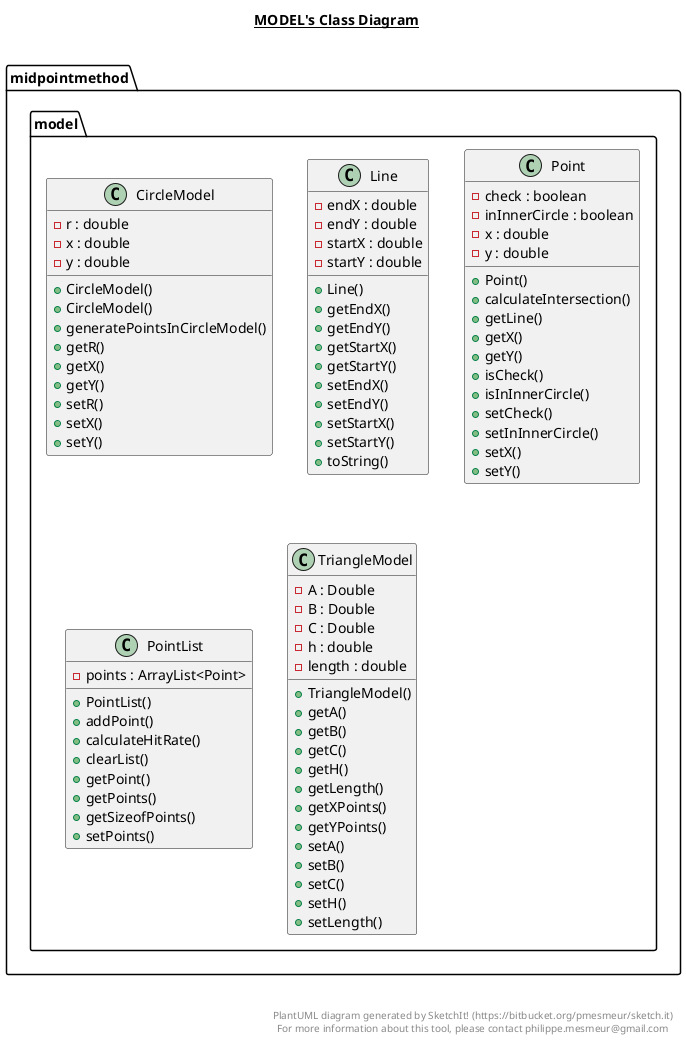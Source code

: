 @startuml

title __MODEL's Class Diagram__\n

  namespace midpointmethod.model {
    class midpointmethod.model.CircleModel {
        - r : double
        - x : double
        - y : double
        + CircleModel()
        + CircleModel()
        + generatePointsInCircleModel()
        + getR()
        + getX()
        + getY()
        + setR()
        + setX()
        + setY()
    }
  }
  

  namespace midpointmethod.model {
    class midpointmethod.model.Line {
        - endX : double
        - endY : double
        - startX : double
        - startY : double
        + Line()
        + getEndX()
        + getEndY()
        + getStartX()
        + getStartY()
        + setEndX()
        + setEndY()
        + setStartX()
        + setStartY()
        + toString()
    }
  }
  

  namespace midpointmethod.model {
    class midpointmethod.model.Point {
        - check : boolean
        - inInnerCircle : boolean
        - x : double
        - y : double
        + Point()
        + calculateIntersection()
        + getLine()
        + getX()
        + getY()
        + isCheck()
        + isInInnerCircle()
        + setCheck()
        + setInInnerCircle()
        + setX()
        + setY()
    }
  }
  

  namespace midpointmethod.model {
    class midpointmethod.model.PointList {
        - points : ArrayList<Point>
        + PointList()
        + addPoint()
        + calculateHitRate()
        + clearList()
        + getPoint()
        + getPoints()
        + getSizeofPoints()
        + setPoints()
    }
  }
  

  namespace midpointmethod.model {
    class midpointmethod.model.TriangleModel {
        - A : Double
        - B : Double
        - C : Double
        - h : double
        - length : double
        + TriangleModel()
        + getA()
        + getB()
        + getC()
        + getH()
        + getLength()
        + getXPoints()
        + getYPoints()
        + setA()
        + setB()
        + setC()
        + setH()
        + setLength()
    }
  }
  



right footer


PlantUML diagram generated by SketchIt! (https://bitbucket.org/pmesmeur/sketch.it)
For more information about this tool, please contact philippe.mesmeur@gmail.com
endfooter

@enduml
